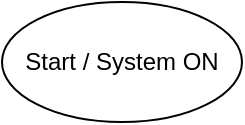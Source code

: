<mxfile>
  <diagram name="PetFeeder_Flowchart">
    <mxGraphModel dx="1312" dy="794" grid="1" gridSize="10" guides="1" tooltips="1" connect="1" arrows="1" fold="1" page="1" pageScale="1" pageWidth="827" pageHeight="1169" math="0" shadow="0">
      <root>
        <mxCell id="0"/>
        <mxCell id="1" parent="0"/>
        
        <mxCell id="start" value="Start / System ON" style="ellipse;whiteSpace=wrap;html=1;" vertex="1" parent="1">
          <mxGeometry x="60" y="40" width="120" height="60" as="geometry"/>
        </mxCell>

        <mxCell id="init" value="Init RTC & Sensors" style="rounded=1;whiteSpace=wrap;html=1;" vertex="1" parent="1">
          <mxGeometry x="60" y="140" width="140" height="60" as="geometry"/>
        </mxCell>

        <mxCell id="maint" value="Maintenance Mode?" style="rhombus;whiteSpace=wrap;html=1;" vertex="1" parent="1">
          <mxGeometry x="60" y="240" width="140" height="80" as="geometry"/>
        </mxCell>

        <mxCell id="manual" value="Manual/Test Controls" style="rounded=1;whiteSpace=wrap;html=1;" vertex="1" parent="1">
          <mxGeometry x="260" y="240" width="160" height="60" as="geometry"/>
        </mxCell>

        <mxCell id="feedtime" value="Is it Feed Time?" style="rhombus;whiteSpace=wrap;html=1;" vertex="1" parent="1">
          <mxGeometry x="60" y="360" width="140" height="80" as="geometry"/>
        </mxCell>

        <mxCell id="hopper" value="Hopper Level OK?" style="rhombus;whiteSpace=wrap;html=1;" vertex="1" parent="1">
          <mxGeometry x="60" y="480" width="140" height="80" as="geometry"/>
        </mxCell>

        <mxCell id="lowfood" value="Alert: LOW_FOOD" style="rounded=1;whiteSpace=wrap;html=1;fillColor=#ffcccc" vertex="1" parent="1">
          <mxGeometry x="260" y="480" width="160" height="60" as="geometry"/>
        </mxCell>

        <mxCell id="dispense" value="Dispense Cycle" style="rounded=1;whiteSpace=wrap;html=1;" vertex="1" parent="1">
          <mxGeometry x="60" y="600" width="140" height="60" as="geometry"/>
        </mxCell>

        <mxCell id="bowlcheck" value="Bowl Weight Δ OK?" style="rhombus;whiteSpace=wrap;html=1;" vertex="1" parent="1">
          <mxGeometry x="60" y="700" width="160" height="80" as="geometry"/>
        </mxCell>

        <mxCell id="retry" value="Retry up to limit" style="rounded=1;whiteSpace=wrap;html=1;" vertex="1" parent="1">
          <mxGeometry x="260" y="700" width="160" height="60" as="geometry"/>
        </mxCell>

        <mxCell id="nodispense" value="Alert: NO_DISPENSE" style="rounded=1;whiteSpace=wrap;html=1;fillColor=#ffcccc" vertex="1" parent="1">
          <mxGeometry x="460" y="700" width="180" height="60" as="geometry"/>
        </mxCell>

        <mxCell id="wait" value="Wait Eating Period" style="rounded=1;whiteSpace=wrap;html=1;" vertex="1" parent="1">
          <mxGeometry x="60" y="820" width="160" height="60" as="geometry"/>
        </mxCell>

        <mxCell id="consumption" value="Consumed ≥ threshold?" style="rhombus;whiteSpace=wrap;html=1;" vertex="1" parent="1">
          <mxGeometry x="60" y="920" width="180" height="80" as="geometry"/>
        </mxCell>

        <mxCell id="success" value="Log: success" style="rounded=1;whiteSpace=wrap;html=1;fillColor=#ccffcc" vertex="1" parent="1">
          <mxGeometry x="60" y="1040" width="140" height="60" as="geometry"/>
        </mxCell>

        <mxCell id="noeat" value="Alert: NO_EAT" style="rounded=1;whiteSpace=wrap;html=1;fillColor=#ffcccc" vertex="1" parent="1">
          <mxGeometry x="260" y="940" width="160" height="60" as="geometry"/>
        </mxCell>

        <mxCell id="end" value="End" style="ellipse;whiteSpace=wrap;html=1;" vertex="1" parent="1">
          <mxGeometry x="60" y="1140" width="120" height="60" as="geometry"/>
        </mxCell>

        <!-- Connections -->
        <mxCell id="edge1" edge="1" parent="1" source="start" target="init"><mxGeometry relative="1" as="geometry"/></mxCell>
        <mxCell id="edge2" edge="1" parent="1" source="init" target="maint"><mxGeometry relative="1" as="geometry"/></mxCell>
        <mxCell id="edge3" edge="1" parent="1" source="maint" target="manual"><mxGeometry relative="1" as="geometry"/></mxCell>
        <mxCell id="edge4" edge="1" parent="1" source="maint" target="feedtime"><mxGeometry relative="1" as="geometry"/></mxCell>
        <mxCell id="edge5" edge="1" parent="1" source="feedtime" target="hopper"><mxGeometry relative="1" as="geometry"/></mxCell>
        <mxCell id="edge6" edge="1" parent="1" source="hopper" target="lowfood"><mxGeometry relative="1" as="geometry"/></mxCell>
        <mxCell id="edge7" edge="1" parent="1" source="hopper" target="dispense"><mxGeometry relative="1" as="geometry"/></mxCell>
        <mxCell id="edge8" edge="1" parent="1" source="dispense" target="bowlcheck"><mxGeometry relative="1" as="geometry"/></mxCell>
        <mxCell id="edge9" edge="1" parent="1" source="bowlcheck" target="retry"><mxGeometry relative="1" as="geometry"/></mxCell>
        <mxCell id="edge10" edge="1" parent="1" source="retry" target="nodispense"><mxGeometry relative="1" as="geometry"/></mxCell>
        <mxCell id="edge11" edge="1" parent="1" source="bowlcheck" target="wait"><mxGeometry relative="1" as="geometry"/></mxCell>
        <mxCell id="edge12" edge="1" parent="1" source="wait" target="consumption"><mxGeometry relative="1" as="geometry"/></mxCell>
        <mxCell id="edge13" edge="1" parent="1" source="consumption" target="success"><mxGeometry relative="1" as="geometry"/></mxCell>
        <mxCell id="edge14" edge="1" parent="1" source="consumption" target="noeat"><mxGeometry relative="1" as="geometry"/></mxCell>
        <mxCell id="edge15" edge="1" parent="1" source="success" target="end"><mxGeometry relative="1" as="geometry"/></mxCell>
        <mxCell id="edge16" edge="1" parent="1" source="noeat" target="end"><mxGeometry relative="1" as="geometry"/></mxCell>

      </root>
    </mxGraphModel>
  </diagram>
</mxfile>
